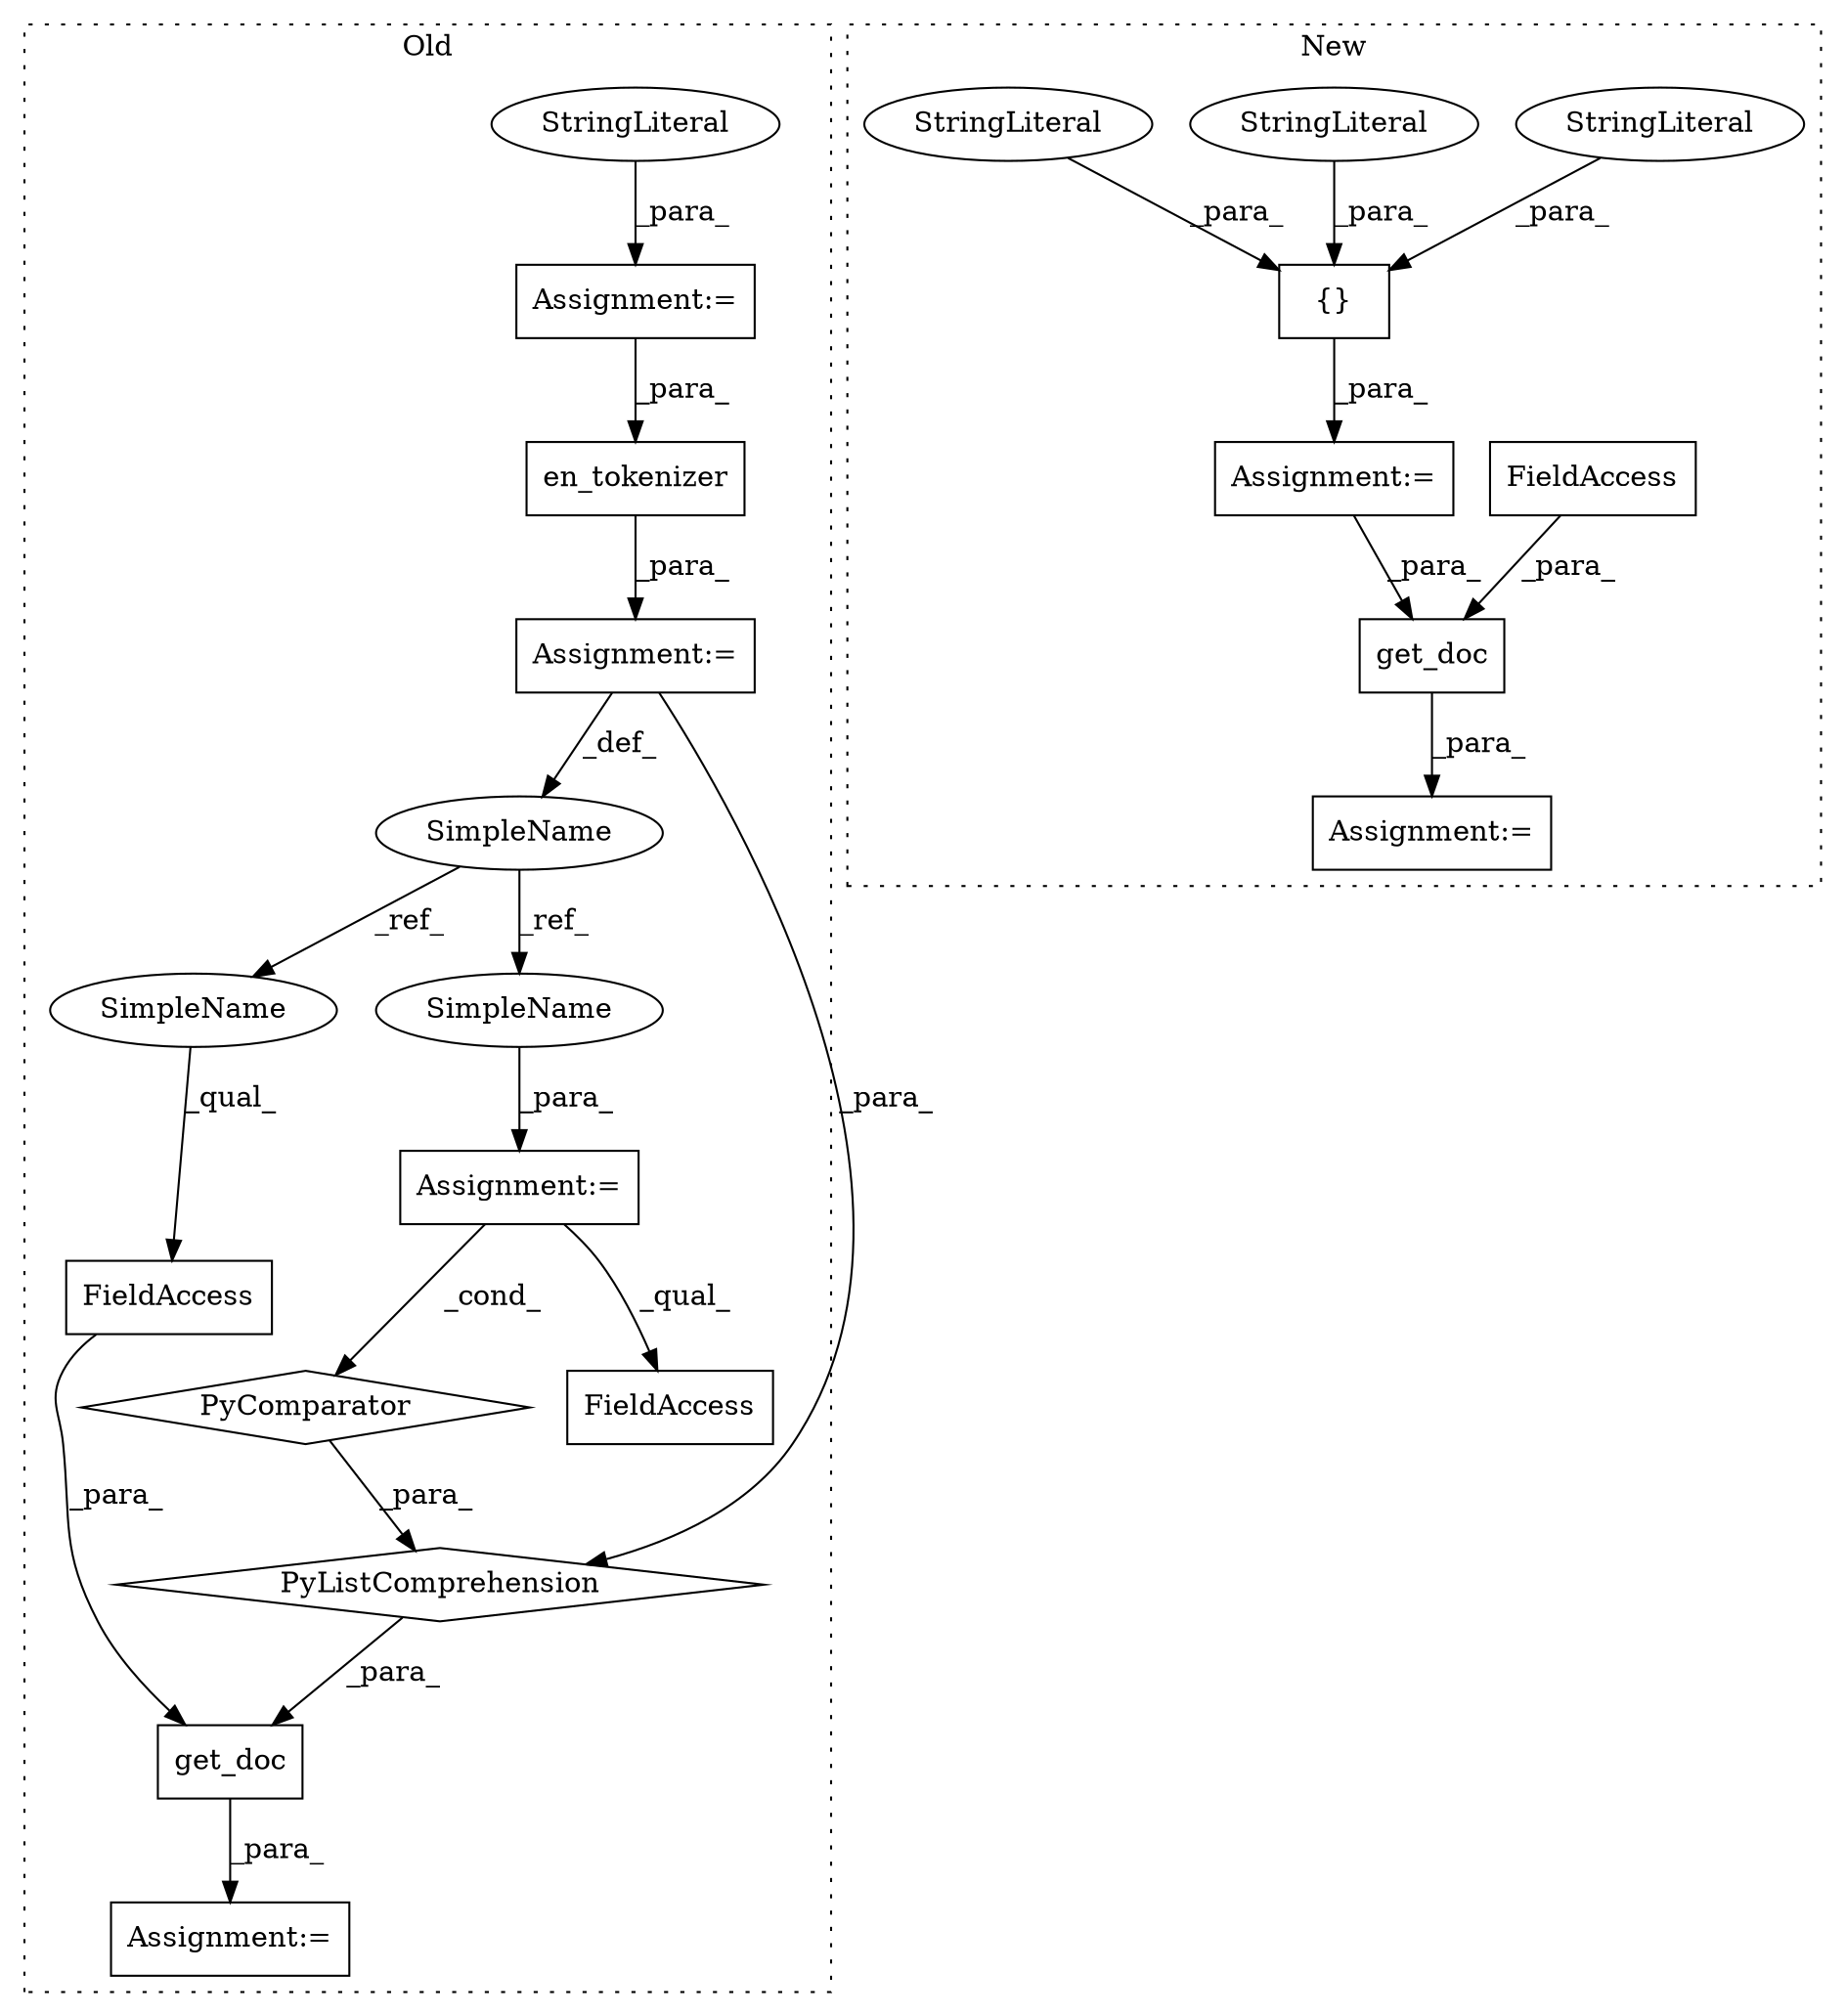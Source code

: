 digraph G {
subgraph cluster0 {
1 [label="en_tokenizer" a="32" s="1747,1764" l="13,1" shape="box"];
3 [label="PyComparator" a="113" s="1871" l="22" shape="diamond"];
5 [label="get_doc" a="32" s="1775,1899" l="8,1" shape="box"];
6 [label="FieldAccess" a="22" s="1807" l="6" shape="box"];
7 [label="FieldAccess" a="22" s="1783" l="12" shape="box"];
9 [label="SimpleName" a="42" s="1740" l="6" shape="ellipse"];
10 [label="Assignment:=" a="7" s="1871" l="22" shape="box"];
11 [label="Assignment:=" a="7" s="1774" l="1" shape="box"];
12 [label="Assignment:=" a="7" s="1746" l="1" shape="box"];
13 [label="PyListComprehension" a="109" s="1807" l="94" shape="diamond"];
14 [label="Assignment:=" a="7" s="1665" l="1" shape="box"];
16 [label="StringLiteral" a="45" s="1666" l="18" shape="ellipse"];
21 [label="SimpleName" a="42" s="1783" l="6" shape="ellipse"];
22 [label="SimpleName" a="42" s="1878" l="6" shape="ellipse"];
label = "Old";
style="dotted";
}
subgraph cluster1 {
2 [label="get_doc" a="32" s="1686,1712" l="8,1" shape="box"];
4 [label="{}" a="4" s="1599,1625" l="1,1" shape="box"];
8 [label="FieldAccess" a="22" s="1694" l="8" shape="box"];
15 [label="Assignment:=" a="7" s="1586" l="1" shape="box"];
17 [label="Assignment:=" a="7" s="1685" l="1" shape="box"];
18 [label="StringLiteral" a="45" s="1611" l="10" shape="ellipse"];
19 [label="StringLiteral" a="45" s="1600" l="3" shape="ellipse"];
20 [label="StringLiteral" a="45" s="1604" l="6" shape="ellipse"];
label = "New";
style="dotted";
}
1 -> 12 [label="_para_"];
2 -> 17 [label="_para_"];
3 -> 13 [label="_para_"];
4 -> 15 [label="_para_"];
5 -> 11 [label="_para_"];
7 -> 5 [label="_para_"];
8 -> 2 [label="_para_"];
9 -> 21 [label="_ref_"];
9 -> 22 [label="_ref_"];
10 -> 3 [label="_cond_"];
10 -> 6 [label="_qual_"];
12 -> 13 [label="_para_"];
12 -> 9 [label="_def_"];
13 -> 5 [label="_para_"];
14 -> 1 [label="_para_"];
15 -> 2 [label="_para_"];
16 -> 14 [label="_para_"];
18 -> 4 [label="_para_"];
19 -> 4 [label="_para_"];
20 -> 4 [label="_para_"];
21 -> 7 [label="_qual_"];
22 -> 10 [label="_para_"];
}